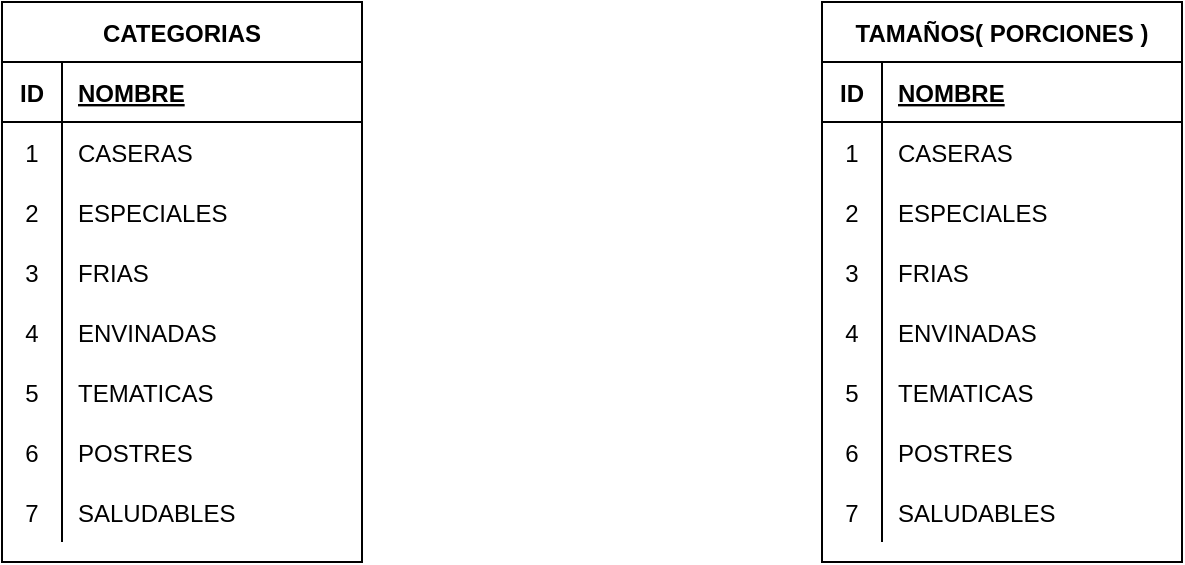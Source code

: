 <mxfile version="20.2.3" type="device"><diagram id="Y9hdCPvtt1bwzghJF5Lt" name="Página-1"><mxGraphModel dx="1020" dy="555" grid="1" gridSize="10" guides="1" tooltips="1" connect="1" arrows="1" fold="1" page="1" pageScale="1" pageWidth="827" pageHeight="1169" math="0" shadow="0"><root><mxCell id="0"/><mxCell id="1" parent="0"/><mxCell id="G_H7Dj9uTuykfpp3mVam-17" value="CATEGORIAS" style="shape=table;startSize=30;container=1;collapsible=1;childLayout=tableLayout;fixedRows=1;rowLines=0;fontStyle=1;align=center;resizeLast=1;" parent="1" vertex="1"><mxGeometry x="130" y="150" width="180" height="280" as="geometry"/></mxCell><mxCell id="G_H7Dj9uTuykfpp3mVam-18" value="" style="shape=tableRow;horizontal=0;startSize=0;swimlaneHead=0;swimlaneBody=0;fillColor=none;collapsible=0;dropTarget=0;points=[[0,0.5],[1,0.5]];portConstraint=eastwest;top=0;left=0;right=0;bottom=1;" parent="G_H7Dj9uTuykfpp3mVam-17" vertex="1"><mxGeometry y="30" width="180" height="30" as="geometry"/></mxCell><mxCell id="G_H7Dj9uTuykfpp3mVam-19" value="ID" style="shape=partialRectangle;connectable=0;fillColor=none;top=0;left=0;bottom=0;right=0;fontStyle=1;overflow=hidden;" parent="G_H7Dj9uTuykfpp3mVam-18" vertex="1"><mxGeometry width="30" height="30" as="geometry"><mxRectangle width="30" height="30" as="alternateBounds"/></mxGeometry></mxCell><mxCell id="G_H7Dj9uTuykfpp3mVam-20" value="NOMBRE" style="shape=partialRectangle;connectable=0;fillColor=none;top=0;left=0;bottom=0;right=0;align=left;spacingLeft=6;fontStyle=5;overflow=hidden;" parent="G_H7Dj9uTuykfpp3mVam-18" vertex="1"><mxGeometry x="30" width="150" height="30" as="geometry"><mxRectangle width="150" height="30" as="alternateBounds"/></mxGeometry></mxCell><mxCell id="G_H7Dj9uTuykfpp3mVam-21" value="" style="shape=tableRow;horizontal=0;startSize=0;swimlaneHead=0;swimlaneBody=0;fillColor=none;collapsible=0;dropTarget=0;points=[[0,0.5],[1,0.5]];portConstraint=eastwest;top=0;left=0;right=0;bottom=0;" parent="G_H7Dj9uTuykfpp3mVam-17" vertex="1"><mxGeometry y="60" width="180" height="30" as="geometry"/></mxCell><mxCell id="G_H7Dj9uTuykfpp3mVam-22" value="1" style="shape=partialRectangle;connectable=0;fillColor=none;top=0;left=0;bottom=0;right=0;editable=1;overflow=hidden;" parent="G_H7Dj9uTuykfpp3mVam-21" vertex="1"><mxGeometry width="30" height="30" as="geometry"><mxRectangle width="30" height="30" as="alternateBounds"/></mxGeometry></mxCell><mxCell id="G_H7Dj9uTuykfpp3mVam-23" value="CASERAS" style="shape=partialRectangle;connectable=0;fillColor=none;top=0;left=0;bottom=0;right=0;align=left;spacingLeft=6;overflow=hidden;" parent="G_H7Dj9uTuykfpp3mVam-21" vertex="1"><mxGeometry x="30" width="150" height="30" as="geometry"><mxRectangle width="150" height="30" as="alternateBounds"/></mxGeometry></mxCell><mxCell id="G_H7Dj9uTuykfpp3mVam-24" value="" style="shape=tableRow;horizontal=0;startSize=0;swimlaneHead=0;swimlaneBody=0;fillColor=none;collapsible=0;dropTarget=0;points=[[0,0.5],[1,0.5]];portConstraint=eastwest;top=0;left=0;right=0;bottom=0;" parent="G_H7Dj9uTuykfpp3mVam-17" vertex="1"><mxGeometry y="90" width="180" height="30" as="geometry"/></mxCell><mxCell id="G_H7Dj9uTuykfpp3mVam-25" value="2" style="shape=partialRectangle;connectable=0;fillColor=none;top=0;left=0;bottom=0;right=0;editable=1;overflow=hidden;" parent="G_H7Dj9uTuykfpp3mVam-24" vertex="1"><mxGeometry width="30" height="30" as="geometry"><mxRectangle width="30" height="30" as="alternateBounds"/></mxGeometry></mxCell><mxCell id="G_H7Dj9uTuykfpp3mVam-26" value="ESPECIALES&#9;&#9;" style="shape=partialRectangle;connectable=0;fillColor=none;top=0;left=0;bottom=0;right=0;align=left;spacingLeft=6;overflow=hidden;" parent="G_H7Dj9uTuykfpp3mVam-24" vertex="1"><mxGeometry x="30" width="150" height="30" as="geometry"><mxRectangle width="150" height="30" as="alternateBounds"/></mxGeometry></mxCell><mxCell id="G_H7Dj9uTuykfpp3mVam-27" value="" style="shape=tableRow;horizontal=0;startSize=0;swimlaneHead=0;swimlaneBody=0;fillColor=none;collapsible=0;dropTarget=0;points=[[0,0.5],[1,0.5]];portConstraint=eastwest;top=0;left=0;right=0;bottom=0;" parent="G_H7Dj9uTuykfpp3mVam-17" vertex="1"><mxGeometry y="120" width="180" height="30" as="geometry"/></mxCell><mxCell id="G_H7Dj9uTuykfpp3mVam-28" value="3" style="shape=partialRectangle;connectable=0;fillColor=none;top=0;left=0;bottom=0;right=0;editable=1;overflow=hidden;" parent="G_H7Dj9uTuykfpp3mVam-27" vertex="1"><mxGeometry width="30" height="30" as="geometry"><mxRectangle width="30" height="30" as="alternateBounds"/></mxGeometry></mxCell><mxCell id="G_H7Dj9uTuykfpp3mVam-29" value="FRIAS &#9;" style="shape=partialRectangle;connectable=0;fillColor=none;top=0;left=0;bottom=0;right=0;align=left;spacingLeft=6;overflow=hidden;" parent="G_H7Dj9uTuykfpp3mVam-27" vertex="1"><mxGeometry x="30" width="150" height="30" as="geometry"><mxRectangle width="150" height="30" as="alternateBounds"/></mxGeometry></mxCell><mxCell id="G_H7Dj9uTuykfpp3mVam-30" value="" style="shape=tableRow;horizontal=0;startSize=0;swimlaneHead=0;swimlaneBody=0;fillColor=none;collapsible=0;dropTarget=0;points=[[0,0.5],[1,0.5]];portConstraint=eastwest;top=0;left=0;right=0;bottom=0;" parent="G_H7Dj9uTuykfpp3mVam-17" vertex="1"><mxGeometry y="150" width="180" height="30" as="geometry"/></mxCell><mxCell id="G_H7Dj9uTuykfpp3mVam-31" value="4" style="shape=partialRectangle;connectable=0;fillColor=none;top=0;left=0;bottom=0;right=0;editable=1;overflow=hidden;" parent="G_H7Dj9uTuykfpp3mVam-30" vertex="1"><mxGeometry width="30" height="30" as="geometry"><mxRectangle width="30" height="30" as="alternateBounds"/></mxGeometry></mxCell><mxCell id="G_H7Dj9uTuykfpp3mVam-32" value="ENVINADAS" style="shape=partialRectangle;connectable=0;fillColor=none;top=0;left=0;bottom=0;right=0;align=left;spacingLeft=6;overflow=hidden;" parent="G_H7Dj9uTuykfpp3mVam-30" vertex="1"><mxGeometry x="30" width="150" height="30" as="geometry"><mxRectangle width="150" height="30" as="alternateBounds"/></mxGeometry></mxCell><mxCell id="G_H7Dj9uTuykfpp3mVam-33" value="" style="shape=tableRow;horizontal=0;startSize=0;swimlaneHead=0;swimlaneBody=0;fillColor=none;collapsible=0;dropTarget=0;points=[[0,0.5],[1,0.5]];portConstraint=eastwest;top=0;left=0;right=0;bottom=0;" parent="G_H7Dj9uTuykfpp3mVam-17" vertex="1"><mxGeometry y="180" width="180" height="30" as="geometry"/></mxCell><mxCell id="G_H7Dj9uTuykfpp3mVam-34" value="5" style="shape=partialRectangle;connectable=0;fillColor=none;top=0;left=0;bottom=0;right=0;editable=1;overflow=hidden;" parent="G_H7Dj9uTuykfpp3mVam-33" vertex="1"><mxGeometry width="30" height="30" as="geometry"><mxRectangle width="30" height="30" as="alternateBounds"/></mxGeometry></mxCell><mxCell id="G_H7Dj9uTuykfpp3mVam-35" value="TEMATICAS" style="shape=partialRectangle;connectable=0;fillColor=none;top=0;left=0;bottom=0;right=0;align=left;spacingLeft=6;overflow=hidden;" parent="G_H7Dj9uTuykfpp3mVam-33" vertex="1"><mxGeometry x="30" width="150" height="30" as="geometry"><mxRectangle width="150" height="30" as="alternateBounds"/></mxGeometry></mxCell><mxCell id="G_H7Dj9uTuykfpp3mVam-36" value="" style="shape=tableRow;horizontal=0;startSize=0;swimlaneHead=0;swimlaneBody=0;fillColor=none;collapsible=0;dropTarget=0;points=[[0,0.5],[1,0.5]];portConstraint=eastwest;top=0;left=0;right=0;bottom=0;" parent="G_H7Dj9uTuykfpp3mVam-17" vertex="1"><mxGeometry y="210" width="180" height="30" as="geometry"/></mxCell><mxCell id="G_H7Dj9uTuykfpp3mVam-37" value="6" style="shape=partialRectangle;connectable=0;fillColor=none;top=0;left=0;bottom=0;right=0;editable=1;overflow=hidden;" parent="G_H7Dj9uTuykfpp3mVam-36" vertex="1"><mxGeometry width="30" height="30" as="geometry"><mxRectangle width="30" height="30" as="alternateBounds"/></mxGeometry></mxCell><mxCell id="G_H7Dj9uTuykfpp3mVam-38" value="POSTRES" style="shape=partialRectangle;connectable=0;fillColor=none;top=0;left=0;bottom=0;right=0;align=left;spacingLeft=6;overflow=hidden;" parent="G_H7Dj9uTuykfpp3mVam-36" vertex="1"><mxGeometry x="30" width="150" height="30" as="geometry"><mxRectangle width="150" height="30" as="alternateBounds"/></mxGeometry></mxCell><mxCell id="G_H7Dj9uTuykfpp3mVam-39" value="" style="shape=tableRow;horizontal=0;startSize=0;swimlaneHead=0;swimlaneBody=0;fillColor=none;collapsible=0;dropTarget=0;points=[[0,0.5],[1,0.5]];portConstraint=eastwest;top=0;left=0;right=0;bottom=0;" parent="G_H7Dj9uTuykfpp3mVam-17" vertex="1"><mxGeometry y="240" width="180" height="30" as="geometry"/></mxCell><mxCell id="G_H7Dj9uTuykfpp3mVam-40" value="7" style="shape=partialRectangle;connectable=0;fillColor=none;top=0;left=0;bottom=0;right=0;editable=1;overflow=hidden;" parent="G_H7Dj9uTuykfpp3mVam-39" vertex="1"><mxGeometry width="30" height="30" as="geometry"><mxRectangle width="30" height="30" as="alternateBounds"/></mxGeometry></mxCell><mxCell id="G_H7Dj9uTuykfpp3mVam-41" value="SALUDABLES" style="shape=partialRectangle;connectable=0;fillColor=none;top=0;left=0;bottom=0;right=0;align=left;spacingLeft=6;overflow=hidden;" parent="G_H7Dj9uTuykfpp3mVam-39" vertex="1"><mxGeometry x="30" width="150" height="30" as="geometry"><mxRectangle width="150" height="30" as="alternateBounds"/></mxGeometry></mxCell><mxCell id="G_H7Dj9uTuykfpp3mVam-42" value="TAMAÑOS( PORCIONES )" style="shape=table;startSize=30;container=1;collapsible=1;childLayout=tableLayout;fixedRows=1;rowLines=0;fontStyle=1;align=center;resizeLast=1;" parent="1" vertex="1"><mxGeometry x="540" y="150" width="180" height="280" as="geometry"/></mxCell><mxCell id="G_H7Dj9uTuykfpp3mVam-43" value="" style="shape=tableRow;horizontal=0;startSize=0;swimlaneHead=0;swimlaneBody=0;fillColor=none;collapsible=0;dropTarget=0;points=[[0,0.5],[1,0.5]];portConstraint=eastwest;top=0;left=0;right=0;bottom=1;" parent="G_H7Dj9uTuykfpp3mVam-42" vertex="1"><mxGeometry y="30" width="180" height="30" as="geometry"/></mxCell><mxCell id="G_H7Dj9uTuykfpp3mVam-44" value="ID" style="shape=partialRectangle;connectable=0;fillColor=none;top=0;left=0;bottom=0;right=0;fontStyle=1;overflow=hidden;" parent="G_H7Dj9uTuykfpp3mVam-43" vertex="1"><mxGeometry width="30" height="30" as="geometry"><mxRectangle width="30" height="30" as="alternateBounds"/></mxGeometry></mxCell><mxCell id="G_H7Dj9uTuykfpp3mVam-45" value="NOMBRE" style="shape=partialRectangle;connectable=0;fillColor=none;top=0;left=0;bottom=0;right=0;align=left;spacingLeft=6;fontStyle=5;overflow=hidden;" parent="G_H7Dj9uTuykfpp3mVam-43" vertex="1"><mxGeometry x="30" width="150" height="30" as="geometry"><mxRectangle width="150" height="30" as="alternateBounds"/></mxGeometry></mxCell><mxCell id="G_H7Dj9uTuykfpp3mVam-46" value="" style="shape=tableRow;horizontal=0;startSize=0;swimlaneHead=0;swimlaneBody=0;fillColor=none;collapsible=0;dropTarget=0;points=[[0,0.5],[1,0.5]];portConstraint=eastwest;top=0;left=0;right=0;bottom=0;" parent="G_H7Dj9uTuykfpp3mVam-42" vertex="1"><mxGeometry y="60" width="180" height="30" as="geometry"/></mxCell><mxCell id="G_H7Dj9uTuykfpp3mVam-47" value="1" style="shape=partialRectangle;connectable=0;fillColor=none;top=0;left=0;bottom=0;right=0;editable=1;overflow=hidden;" parent="G_H7Dj9uTuykfpp3mVam-46" vertex="1"><mxGeometry width="30" height="30" as="geometry"><mxRectangle width="30" height="30" as="alternateBounds"/></mxGeometry></mxCell><mxCell id="G_H7Dj9uTuykfpp3mVam-48" value="CASERAS" style="shape=partialRectangle;connectable=0;fillColor=none;top=0;left=0;bottom=0;right=0;align=left;spacingLeft=6;overflow=hidden;" parent="G_H7Dj9uTuykfpp3mVam-46" vertex="1"><mxGeometry x="30" width="150" height="30" as="geometry"><mxRectangle width="150" height="30" as="alternateBounds"/></mxGeometry></mxCell><mxCell id="G_H7Dj9uTuykfpp3mVam-49" value="" style="shape=tableRow;horizontal=0;startSize=0;swimlaneHead=0;swimlaneBody=0;fillColor=none;collapsible=0;dropTarget=0;points=[[0,0.5],[1,0.5]];portConstraint=eastwest;top=0;left=0;right=0;bottom=0;" parent="G_H7Dj9uTuykfpp3mVam-42" vertex="1"><mxGeometry y="90" width="180" height="30" as="geometry"/></mxCell><mxCell id="G_H7Dj9uTuykfpp3mVam-50" value="2" style="shape=partialRectangle;connectable=0;fillColor=none;top=0;left=0;bottom=0;right=0;editable=1;overflow=hidden;" parent="G_H7Dj9uTuykfpp3mVam-49" vertex="1"><mxGeometry width="30" height="30" as="geometry"><mxRectangle width="30" height="30" as="alternateBounds"/></mxGeometry></mxCell><mxCell id="G_H7Dj9uTuykfpp3mVam-51" value="ESPECIALES&#9;&#9;" style="shape=partialRectangle;connectable=0;fillColor=none;top=0;left=0;bottom=0;right=0;align=left;spacingLeft=6;overflow=hidden;" parent="G_H7Dj9uTuykfpp3mVam-49" vertex="1"><mxGeometry x="30" width="150" height="30" as="geometry"><mxRectangle width="150" height="30" as="alternateBounds"/></mxGeometry></mxCell><mxCell id="G_H7Dj9uTuykfpp3mVam-52" value="" style="shape=tableRow;horizontal=0;startSize=0;swimlaneHead=0;swimlaneBody=0;fillColor=none;collapsible=0;dropTarget=0;points=[[0,0.5],[1,0.5]];portConstraint=eastwest;top=0;left=0;right=0;bottom=0;" parent="G_H7Dj9uTuykfpp3mVam-42" vertex="1"><mxGeometry y="120" width="180" height="30" as="geometry"/></mxCell><mxCell id="G_H7Dj9uTuykfpp3mVam-53" value="3" style="shape=partialRectangle;connectable=0;fillColor=none;top=0;left=0;bottom=0;right=0;editable=1;overflow=hidden;" parent="G_H7Dj9uTuykfpp3mVam-52" vertex="1"><mxGeometry width="30" height="30" as="geometry"><mxRectangle width="30" height="30" as="alternateBounds"/></mxGeometry></mxCell><mxCell id="G_H7Dj9uTuykfpp3mVam-54" value="FRIAS &#9;" style="shape=partialRectangle;connectable=0;fillColor=none;top=0;left=0;bottom=0;right=0;align=left;spacingLeft=6;overflow=hidden;" parent="G_H7Dj9uTuykfpp3mVam-52" vertex="1"><mxGeometry x="30" width="150" height="30" as="geometry"><mxRectangle width="150" height="30" as="alternateBounds"/></mxGeometry></mxCell><mxCell id="G_H7Dj9uTuykfpp3mVam-55" value="" style="shape=tableRow;horizontal=0;startSize=0;swimlaneHead=0;swimlaneBody=0;fillColor=none;collapsible=0;dropTarget=0;points=[[0,0.5],[1,0.5]];portConstraint=eastwest;top=0;left=0;right=0;bottom=0;" parent="G_H7Dj9uTuykfpp3mVam-42" vertex="1"><mxGeometry y="150" width="180" height="30" as="geometry"/></mxCell><mxCell id="G_H7Dj9uTuykfpp3mVam-56" value="4" style="shape=partialRectangle;connectable=0;fillColor=none;top=0;left=0;bottom=0;right=0;editable=1;overflow=hidden;" parent="G_H7Dj9uTuykfpp3mVam-55" vertex="1"><mxGeometry width="30" height="30" as="geometry"><mxRectangle width="30" height="30" as="alternateBounds"/></mxGeometry></mxCell><mxCell id="G_H7Dj9uTuykfpp3mVam-57" value="ENVINADAS" style="shape=partialRectangle;connectable=0;fillColor=none;top=0;left=0;bottom=0;right=0;align=left;spacingLeft=6;overflow=hidden;" parent="G_H7Dj9uTuykfpp3mVam-55" vertex="1"><mxGeometry x="30" width="150" height="30" as="geometry"><mxRectangle width="150" height="30" as="alternateBounds"/></mxGeometry></mxCell><mxCell id="G_H7Dj9uTuykfpp3mVam-58" value="" style="shape=tableRow;horizontal=0;startSize=0;swimlaneHead=0;swimlaneBody=0;fillColor=none;collapsible=0;dropTarget=0;points=[[0,0.5],[1,0.5]];portConstraint=eastwest;top=0;left=0;right=0;bottom=0;" parent="G_H7Dj9uTuykfpp3mVam-42" vertex="1"><mxGeometry y="180" width="180" height="30" as="geometry"/></mxCell><mxCell id="G_H7Dj9uTuykfpp3mVam-59" value="5" style="shape=partialRectangle;connectable=0;fillColor=none;top=0;left=0;bottom=0;right=0;editable=1;overflow=hidden;" parent="G_H7Dj9uTuykfpp3mVam-58" vertex="1"><mxGeometry width="30" height="30" as="geometry"><mxRectangle width="30" height="30" as="alternateBounds"/></mxGeometry></mxCell><mxCell id="G_H7Dj9uTuykfpp3mVam-60" value="TEMATICAS" style="shape=partialRectangle;connectable=0;fillColor=none;top=0;left=0;bottom=0;right=0;align=left;spacingLeft=6;overflow=hidden;" parent="G_H7Dj9uTuykfpp3mVam-58" vertex="1"><mxGeometry x="30" width="150" height="30" as="geometry"><mxRectangle width="150" height="30" as="alternateBounds"/></mxGeometry></mxCell><mxCell id="G_H7Dj9uTuykfpp3mVam-61" value="" style="shape=tableRow;horizontal=0;startSize=0;swimlaneHead=0;swimlaneBody=0;fillColor=none;collapsible=0;dropTarget=0;points=[[0,0.5],[1,0.5]];portConstraint=eastwest;top=0;left=0;right=0;bottom=0;" parent="G_H7Dj9uTuykfpp3mVam-42" vertex="1"><mxGeometry y="210" width="180" height="30" as="geometry"/></mxCell><mxCell id="G_H7Dj9uTuykfpp3mVam-62" value="6" style="shape=partialRectangle;connectable=0;fillColor=none;top=0;left=0;bottom=0;right=0;editable=1;overflow=hidden;" parent="G_H7Dj9uTuykfpp3mVam-61" vertex="1"><mxGeometry width="30" height="30" as="geometry"><mxRectangle width="30" height="30" as="alternateBounds"/></mxGeometry></mxCell><mxCell id="G_H7Dj9uTuykfpp3mVam-63" value="POSTRES" style="shape=partialRectangle;connectable=0;fillColor=none;top=0;left=0;bottom=0;right=0;align=left;spacingLeft=6;overflow=hidden;" parent="G_H7Dj9uTuykfpp3mVam-61" vertex="1"><mxGeometry x="30" width="150" height="30" as="geometry"><mxRectangle width="150" height="30" as="alternateBounds"/></mxGeometry></mxCell><mxCell id="G_H7Dj9uTuykfpp3mVam-64" value="" style="shape=tableRow;horizontal=0;startSize=0;swimlaneHead=0;swimlaneBody=0;fillColor=none;collapsible=0;dropTarget=0;points=[[0,0.5],[1,0.5]];portConstraint=eastwest;top=0;left=0;right=0;bottom=0;" parent="G_H7Dj9uTuykfpp3mVam-42" vertex="1"><mxGeometry y="240" width="180" height="30" as="geometry"/></mxCell><mxCell id="G_H7Dj9uTuykfpp3mVam-65" value="7" style="shape=partialRectangle;connectable=0;fillColor=none;top=0;left=0;bottom=0;right=0;editable=1;overflow=hidden;" parent="G_H7Dj9uTuykfpp3mVam-64" vertex="1"><mxGeometry width="30" height="30" as="geometry"><mxRectangle width="30" height="30" as="alternateBounds"/></mxGeometry></mxCell><mxCell id="G_H7Dj9uTuykfpp3mVam-66" value="SALUDABLES" style="shape=partialRectangle;connectable=0;fillColor=none;top=0;left=0;bottom=0;right=0;align=left;spacingLeft=6;overflow=hidden;" parent="G_H7Dj9uTuykfpp3mVam-64" vertex="1"><mxGeometry x="30" width="150" height="30" as="geometry"><mxRectangle width="150" height="30" as="alternateBounds"/></mxGeometry></mxCell></root></mxGraphModel></diagram></mxfile>